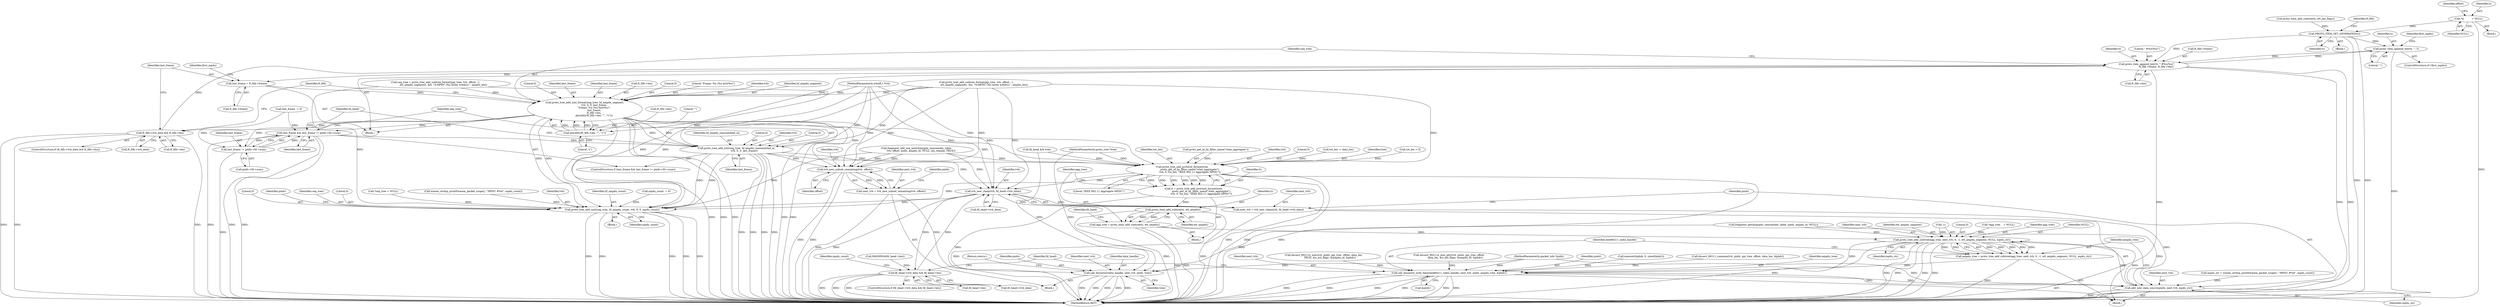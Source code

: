digraph "0_wireshark_2c13e97d656c1c0ac4d76eb9d307664aae0e0cf7_0@pointer" {
"1000148" [label="(Call,*ti          = NULL)"];
"1000754" [label="(Call,PROTO_ITEM_SET_GENERATED(ti))"];
"1000776" [label="(Call,proto_item_append_text(ti, \",\"))"];
"1000782" [label="(Call,proto_item_append_text(ti, \" #%u(%u)\",\n                        ft_fdh->frame, ft_fdh->len))"];
"1000768" [label="(Call,last_frame = ft_fdh->frame)"];
"1000791" [label="(Call,proto_tree_add_uint_format(seg_tree, hf_ampdu_segment,\n                        tvb, 0, 0, last_frame,\n                        \"Frame: %u (%u byte%s)\",\n                        last_frame,\n                        ft_fdh->len,\n                        plurality(ft_fdh->len, \"\", \"s\")))"];
"1000760" [label="(Call,ft_fdh->tvb_data && ft_fdh->len)"];
"1000815" [label="(Call,last_frame && last_frame != pinfo->fd->num)"];
"1000824" [label="(Call,proto_tree_add_uint(seg_tree, hf_ampdu_reassembled_in,\n                    tvb, 0, 0, last_frame))"];
"1000843" [label="(Call,proto_tree_add_protocol_format(tree,\n                    proto_get_id_by_filter_name(\"wlan_aggregate\"),\n                    tvb, 0, tot_len, \"IEEE 802.11 Aggregate MPDU\"))"];
"1000841" [label="(Call,ti = proto_tree_add_protocol_format(tree,\n                    proto_get_id_by_filter_name(\"wlan_aggregate\"),\n                    tvb, 0, tot_len, \"IEEE 802.11 Aggregate MPDU\"))"];
"1000853" [label="(Call,proto_item_add_subtree(ti, ett_ampdu))"];
"1000851" [label="(Call,agg_tree = proto_item_add_subtree(ti, ett_ampdu))"];
"1000889" [label="(Call,proto_tree_add_subtree(agg_tree, next_tvb, 0, -1, ett_ampdu_segment, NULL, mpdu_str))"];
"1000887" [label="(Call,ampdu_tree = proto_tree_add_subtree(agg_tree, next_tvb, 0, -1, ett_ampdu_segment, NULL, mpdu_str))"];
"1000898" [label="(Call,call_dissector_with_data(ieee80211_radio_handle, next_tvb, pinfo, ampdu_tree, &phdr))"];
"1000883" [label="(Call,add_new_data_source(pinfo, next_tvb, mpdu_str))"];
"1000878" [label="(Call,tvb_new_chain(tvb, fd_head->tvb_data))"];
"1000860" [label="(Call,fd_head->tvb_data && fd_head->len)"];
"1000876" [label="(Call,next_tvb = tvb_new_chain(tvb, fd_head->tvb_data))"];
"1000910" [label="(Call,proto_tree_add_uint(seg_tree, hf_ampdu_count, tvb, 0, 0, mpdu_count))"];
"1000926" [label="(Call,tvb_new_subset_remaining(tvb, offset))"];
"1000924" [label="(Call,next_tvb = tvb_new_subset_remaining(tvb, offset))"];
"1000941" [label="(Call,call_dissector(data_handle, next_tvb, pinfo, tree))"];
"1000817" [label="(Call,last_frame != pinfo->fd->num)"];
"1000803" [label="(Call,plurality(ft_fdh->len, \"\", \"s\"))"];
"1000150" [label="(Identifier,NULL)"];
"1000869" [label="(Identifier,mpdu_count)"];
"1000912" [label="(Identifier,hf_ampdu_count)"];
"1000755" [label="(Identifier,ti)"];
"1000826" [label="(Identifier,hf_ampdu_reassembled_in)"];
"1000840" [label="(Block,)"];
"1000886" [label="(Identifier,mpdu_str)"];
"1000800" [label="(Call,ft_fdh->len)"];
"1000761" [label="(Call,ft_fdh->tvb_data)"];
"1000891" [label="(Identifier,next_tvb)"];
"1000919" [label="(Identifier,pinfo)"];
"1000942" [label="(Identifier,data_handle)"];
"1000849" [label="(Identifier,tot_len)"];
"1000795" [label="(Literal,0)"];
"1000911" [label="(Identifier,seg_tree)"];
"1000281" [label="(Call,proto_item_add_subtree(ti, ett_ppi_flags))"];
"1000769" [label="(Identifier,last_frame)"];
"1000864" [label="(Call,fd_head->len)"];
"1000784" [label="(Literal,\" #%u(%u)\")"];
"1000773" [label="(ControlStructure,if (!first_mpdu))"];
"1000776" [label="(Call,proto_item_append_text(ti, \",\"))"];
"1000785" [label="(Call,ft_fdh->frame)"];
"1000727" [label="(Call,fragment_get(&ampdu_reassembly_table, pinfo, ampdu_id, NULL))"];
"1000816" [label="(Identifier,last_frame)"];
"1000915" [label="(Literal,0)"];
"1000798" [label="(Literal,\"Frame: %u (%u byte%s)\")"];
"1000829" [label="(Literal,0)"];
"1000901" [label="(Identifier,pinfo)"];
"1000876" [label="(Call,next_tvb = tvb_new_chain(tvb, fd_head->tvb_data))"];
"1000861" [label="(Call,fd_head->tvb_data)"];
"1000793" [label="(Identifier,hf_ampdu_segment)"];
"1000857" [label="(Identifier,fd_head)"];
"1000326" [label="(Call,memset(&phdr, 0, sizeof(phdr)))"];
"1000782" [label="(Call,proto_item_append_text(ti, \" #%u(%u)\",\n                        ft_fdh->frame, ft_fdh->len))"];
"1000931" [label="(Identifier,pinfo)"];
"1000814" [label="(ControlStructure,if (last_frame && last_frame != pinfo->fd->num))"];
"1000676" [label="(Call,PADDING4(fd_head->len))"];
"1000777" [label="(Identifier,ti)"];
"1000927" [label="(Identifier,tvb)"];
"1000824" [label="(Call,proto_tree_add_uint(seg_tree, hf_ampdu_reassembled_in,\n                    tvb, 0, 0, last_frame))"];
"1000136" [label="(Call,*seg_tree = NULL)"];
"1000804" [label="(Call,ft_fdh->len)"];
"1000754" [label="(Call,PROTO_ITEM_SET_GENERATED(ti))"];
"1000945" [label="(Identifier,tree)"];
"1000903" [label="(Call,&phdr)"];
"1000895" [label="(Identifier,ett_ampdu_segment)"];
"1000916" [label="(Identifier,mpdu_count)"];
"1000887" [label="(Call,ampdu_tree = proto_tree_add_subtree(agg_tree, next_tvb, 0, -1, ett_ampdu_segment, NULL, mpdu_str))"];
"1000845" [label="(Call,proto_get_id_by_filter_name(\"wlan_aggregate\"))"];
"1000827" [label="(Identifier,tvb)"];
"1000807" [label="(Literal,\"\")"];
"1000803" [label="(Call,plurality(ft_fdh->len, \"\", \"s\"))"];
"1000867" [label="(Block,)"];
"1000872" [label="(Call,wmem_strdup_printf(wmem_packet_scope(), \"MPDU #%d\", mpdu_count))"];
"1000796" [label="(Literal,0)"];
"1000946" [label="(Return,return;)"];
"1000797" [label="(Identifier,last_frame)"];
"1000126" [label="(Block,)"];
"1000775" [label="(Identifier,first_mpdu)"];
"1000837" [label="(Block,)"];
"1000870" [label="(Call,mpdu_str = wmem_strdup_printf(wmem_packet_scope(), \"MPDU #%d\", mpdu_count))"];
"1000893" [label="(Call,-1)"];
"1000880" [label="(Call,fd_head->tvb_data)"];
"1000148" [label="(Call,*ti          = NULL)"];
"1000944" [label="(Identifier,pinfo)"];
"1000767" [label="(Block,)"];
"1000847" [label="(Identifier,tvb)"];
"1000154" [label="(Identifier,offset)"];
"1000910" [label="(Call,proto_tree_add_uint(seg_tree, hf_ampdu_count, tvb, 0, 0, mpdu_count))"];
"1000833" [label="(Identifier,fd_head)"];
"1000384" [label="(Call,dissect_80211_common(tvb, pinfo, ppi_tree, offset, data_len, &phdr))"];
"1000788" [label="(Call,ft_fdh->len)"];
"1000759" [label="(ControlStructure,if (ft_fdh->tvb_data && ft_fdh->len))"];
"1000848" [label="(Literal,0)"];
"1000778" [label="(Literal,\",\")"];
"1000973" [label="(MethodReturn,RET)"];
"1000892" [label="(Literal,0)"];
"1000913" [label="(Identifier,tvb)"];
"1000799" [label="(Identifier,last_frame)"];
"1000144" [label="(Call,*agg_tree    = NULL)"];
"1000783" [label="(Identifier,ti)"];
"1000377" [label="(Call,tot_len -= data_len)"];
"1000902" [label="(Identifier,ampdu_tree)"];
"1000890" [label="(Identifier,agg_tree)"];
"1000764" [label="(Call,ft_fdh->len)"];
"1000943" [label="(Identifier,next_tvb)"];
"1000925" [label="(Identifier,next_tvb)"];
"1000888" [label="(Identifier,ampdu_tree)"];
"1000125" [label="(MethodParameterIn,proto_tree *tree)"];
"1000900" [label="(Identifier,next_tvb)"];
"1000817" [label="(Call,last_frame != pinfo->fd->num)"];
"1000850" [label="(Literal,\"IEEE 802.11 Aggregate MPDU\")"];
"1000842" [label="(Identifier,ti)"];
"1000844" [label="(Identifier,tree)"];
"1000123" [label="(MethodParameterIn,tvbuff_t *tvb)"];
"1000853" [label="(Call,proto_item_add_subtree(ti, ett_ampdu))"];
"1000825" [label="(Identifier,seg_tree)"];
"1000394" [label="(Call,dissect_80211n_mac(tvb, pinfo, ppi_tree, offset, data_len,\n                TRUE, &n_ext_flags, &ampdu_id, &phdr))"];
"1000792" [label="(Identifier,seg_tree)"];
"1000743" [label="(Call,proto_tree_add_subtree_format(ppi_tree, tvb, offset, -1,\n                    ett_ampdu_segments, &ti, \"A-MPDU (%u bytes w/hdrs):\", ampdu_len))"];
"1000897" [label="(Identifier,mpdu_str)"];
"1000877" [label="(Identifier,next_tvb)"];
"1000883" [label="(Call,add_new_data_source(pinfo, next_tvb, mpdu_str))"];
"1000923" [label="(Block,)"];
"1000889" [label="(Call,proto_tree_add_subtree(agg_tree, next_tvb, 0, -1, ett_ampdu_segment, NULL, mpdu_str))"];
"1000854" [label="(Identifier,ti)"];
"1000741" [label="(Call,seg_tree = proto_tree_add_subtree_format(ppi_tree, tvb, offset, -1,\n                    ett_ampdu_segments, &ti, \"A-MPDU (%u bytes w/hdrs):\", ampdu_len))"];
"1000896" [label="(Identifier,NULL)"];
"1000830" [label="(Identifier,last_frame)"];
"1000899" [label="(Identifier,ieee80211_radio_handle)"];
"1000770" [label="(Call,ft_fdh->frame)"];
"1000885" [label="(Identifier,next_tvb)"];
"1000409" [label="(Call,dissect_80211n_mac_phy(tvb, pinfo, ppi_tree, offset,\n                data_len, &n_ext_flags, &ampdu_id, &phdr))"];
"1000768" [label="(Call,last_frame = ft_fdh->frame)"];
"1000794" [label="(Identifier,tvb)"];
"1000878" [label="(Call,tvb_new_chain(tvb, fd_head->tvb_data))"];
"1000818" [label="(Identifier,last_frame)"];
"1000780" [label="(Identifier,first_mpdu)"];
"1000928" [label="(Identifier,offset)"];
"1000810" [label="(Identifier,ft_fdh)"];
"1000819" [label="(Call,pinfo->fd->num)"];
"1000884" [label="(Identifier,pinfo)"];
"1000859" [label="(ControlStructure,if (fd_head->tvb_data && fd_head->len))"];
"1000710" [label="(Call,fragment_add_seq_next(&ampdu_reassembly_table,\n            tvb, offset, pinfo, ampdu_id, NULL, len_remain, TRUE))"];
"1000852" [label="(Identifier,agg_tree)"];
"1000843" [label="(Call,proto_tree_add_protocol_format(tree,\n                    proto_get_id_by_filter_name(\"wlan_aggregate\"),\n                    tvb, 0, tot_len, \"IEEE 802.11 Aggregate MPDU\"))"];
"1000851" [label="(Call,agg_tree = proto_item_add_subtree(ti, ett_ampdu))"];
"1000737" [label="(Block,)"];
"1000941" [label="(Call,call_dissector(data_handle, next_tvb, pinfo, tree))"];
"1000179" [label="(Call,mpdu_count  = 0)"];
"1000914" [label="(Literal,0)"];
"1000828" [label="(Literal,0)"];
"1000734" [label="(Call,fd_head && tree)"];
"1000924" [label="(Call,next_tvb = tvb_new_subset_remaining(tvb, offset))"];
"1000906" [label="(Identifier,fd_head)"];
"1000760" [label="(Call,ft_fdh->tvb_data && ft_fdh->len)"];
"1000879" [label="(Identifier,tvb)"];
"1000149" [label="(Identifier,ti)"];
"1000841" [label="(Call,ti = proto_tree_add_protocol_format(tree,\n                    proto_get_id_by_filter_name(\"wlan_aggregate\"),\n                    tvb, 0, tot_len, \"IEEE 802.11 Aggregate MPDU\"))"];
"1000926" [label="(Call,tvb_new_subset_remaining(tvb, offset))"];
"1000860" [label="(Call,fd_head->tvb_data && fd_head->len)"];
"1000124" [label="(MethodParameterIn,packet_info *pinfo)"];
"1000791" [label="(Call,proto_tree_add_uint_format(seg_tree, hf_ampdu_segment,\n                        tvb, 0, 0, last_frame,\n                        \"Frame: %u (%u byte%s)\",\n                        last_frame,\n                        ft_fdh->len,\n                        plurality(ft_fdh->len, \"\", \"s\")))"];
"1000757" [label="(Identifier,ft_fdh)"];
"1000188" [label="(Call,last_frame  = 0)"];
"1000855" [label="(Identifier,ett_ampdu)"];
"1000898" [label="(Call,call_dissector_with_data(ieee80211_radio_handle, next_tvb, pinfo, ampdu_tree, &phdr))"];
"1000815" [label="(Call,last_frame && last_frame != pinfo->fd->num)"];
"1000359" [label="(Call,tot_len > 0)"];
"1000808" [label="(Literal,\"s\")"];
"1000148" -> "1000126"  [label="AST: "];
"1000148" -> "1000150"  [label="CFG: "];
"1000149" -> "1000148"  [label="AST: "];
"1000150" -> "1000148"  [label="AST: "];
"1000154" -> "1000148"  [label="CFG: "];
"1000148" -> "1000973"  [label="DDG: "];
"1000148" -> "1000754"  [label="DDG: "];
"1000754" -> "1000737"  [label="AST: "];
"1000754" -> "1000755"  [label="CFG: "];
"1000755" -> "1000754"  [label="AST: "];
"1000757" -> "1000754"  [label="CFG: "];
"1000754" -> "1000973"  [label="DDG: "];
"1000754" -> "1000973"  [label="DDG: "];
"1000281" -> "1000754"  [label="DDG: "];
"1000754" -> "1000776"  [label="DDG: "];
"1000754" -> "1000782"  [label="DDG: "];
"1000776" -> "1000773"  [label="AST: "];
"1000776" -> "1000778"  [label="CFG: "];
"1000777" -> "1000776"  [label="AST: "];
"1000778" -> "1000776"  [label="AST: "];
"1000780" -> "1000776"  [label="CFG: "];
"1000776" -> "1000973"  [label="DDG: "];
"1000782" -> "1000776"  [label="DDG: "];
"1000776" -> "1000782"  [label="DDG: "];
"1000782" -> "1000767"  [label="AST: "];
"1000782" -> "1000788"  [label="CFG: "];
"1000783" -> "1000782"  [label="AST: "];
"1000784" -> "1000782"  [label="AST: "];
"1000785" -> "1000782"  [label="AST: "];
"1000788" -> "1000782"  [label="AST: "];
"1000792" -> "1000782"  [label="CFG: "];
"1000782" -> "1000973"  [label="DDG: "];
"1000782" -> "1000973"  [label="DDG: "];
"1000782" -> "1000973"  [label="DDG: "];
"1000782" -> "1000768"  [label="DDG: "];
"1000760" -> "1000782"  [label="DDG: "];
"1000782" -> "1000803"  [label="DDG: "];
"1000768" -> "1000767"  [label="AST: "];
"1000768" -> "1000770"  [label="CFG: "];
"1000769" -> "1000768"  [label="AST: "];
"1000770" -> "1000768"  [label="AST: "];
"1000775" -> "1000768"  [label="CFG: "];
"1000768" -> "1000791"  [label="DDG: "];
"1000791" -> "1000767"  [label="AST: "];
"1000791" -> "1000803"  [label="CFG: "];
"1000792" -> "1000791"  [label="AST: "];
"1000793" -> "1000791"  [label="AST: "];
"1000794" -> "1000791"  [label="AST: "];
"1000795" -> "1000791"  [label="AST: "];
"1000796" -> "1000791"  [label="AST: "];
"1000797" -> "1000791"  [label="AST: "];
"1000798" -> "1000791"  [label="AST: "];
"1000799" -> "1000791"  [label="AST: "];
"1000800" -> "1000791"  [label="AST: "];
"1000803" -> "1000791"  [label="AST: "];
"1000810" -> "1000791"  [label="CFG: "];
"1000791" -> "1000973"  [label="DDG: "];
"1000791" -> "1000973"  [label="DDG: "];
"1000791" -> "1000973"  [label="DDG: "];
"1000791" -> "1000973"  [label="DDG: "];
"1000791" -> "1000973"  [label="DDG: "];
"1000791" -> "1000760"  [label="DDG: "];
"1000741" -> "1000791"  [label="DDG: "];
"1000743" -> "1000791"  [label="DDG: "];
"1000123" -> "1000791"  [label="DDG: "];
"1000803" -> "1000791"  [label="DDG: "];
"1000803" -> "1000791"  [label="DDG: "];
"1000803" -> "1000791"  [label="DDG: "];
"1000791" -> "1000815"  [label="DDG: "];
"1000791" -> "1000817"  [label="DDG: "];
"1000791" -> "1000824"  [label="DDG: "];
"1000791" -> "1000824"  [label="DDG: "];
"1000791" -> "1000843"  [label="DDG: "];
"1000791" -> "1000878"  [label="DDG: "];
"1000791" -> "1000910"  [label="DDG: "];
"1000791" -> "1000910"  [label="DDG: "];
"1000791" -> "1000926"  [label="DDG: "];
"1000760" -> "1000759"  [label="AST: "];
"1000760" -> "1000761"  [label="CFG: "];
"1000760" -> "1000764"  [label="CFG: "];
"1000761" -> "1000760"  [label="AST: "];
"1000764" -> "1000760"  [label="AST: "];
"1000769" -> "1000760"  [label="CFG: "];
"1000810" -> "1000760"  [label="CFG: "];
"1000760" -> "1000973"  [label="DDG: "];
"1000760" -> "1000973"  [label="DDG: "];
"1000760" -> "1000973"  [label="DDG: "];
"1000815" -> "1000814"  [label="AST: "];
"1000815" -> "1000816"  [label="CFG: "];
"1000815" -> "1000817"  [label="CFG: "];
"1000816" -> "1000815"  [label="AST: "];
"1000817" -> "1000815"  [label="AST: "];
"1000825" -> "1000815"  [label="CFG: "];
"1000833" -> "1000815"  [label="CFG: "];
"1000815" -> "1000973"  [label="DDG: "];
"1000815" -> "1000973"  [label="DDG: "];
"1000815" -> "1000973"  [label="DDG: "];
"1000817" -> "1000815"  [label="DDG: "];
"1000817" -> "1000815"  [label="DDG: "];
"1000188" -> "1000815"  [label="DDG: "];
"1000815" -> "1000824"  [label="DDG: "];
"1000824" -> "1000814"  [label="AST: "];
"1000824" -> "1000830"  [label="CFG: "];
"1000825" -> "1000824"  [label="AST: "];
"1000826" -> "1000824"  [label="AST: "];
"1000827" -> "1000824"  [label="AST: "];
"1000828" -> "1000824"  [label="AST: "];
"1000829" -> "1000824"  [label="AST: "];
"1000830" -> "1000824"  [label="AST: "];
"1000833" -> "1000824"  [label="CFG: "];
"1000824" -> "1000973"  [label="DDG: "];
"1000824" -> "1000973"  [label="DDG: "];
"1000824" -> "1000973"  [label="DDG: "];
"1000824" -> "1000973"  [label="DDG: "];
"1000741" -> "1000824"  [label="DDG: "];
"1000743" -> "1000824"  [label="DDG: "];
"1000123" -> "1000824"  [label="DDG: "];
"1000824" -> "1000843"  [label="DDG: "];
"1000824" -> "1000878"  [label="DDG: "];
"1000824" -> "1000910"  [label="DDG: "];
"1000824" -> "1000910"  [label="DDG: "];
"1000824" -> "1000926"  [label="DDG: "];
"1000843" -> "1000841"  [label="AST: "];
"1000843" -> "1000850"  [label="CFG: "];
"1000844" -> "1000843"  [label="AST: "];
"1000845" -> "1000843"  [label="AST: "];
"1000847" -> "1000843"  [label="AST: "];
"1000848" -> "1000843"  [label="AST: "];
"1000849" -> "1000843"  [label="AST: "];
"1000850" -> "1000843"  [label="AST: "];
"1000841" -> "1000843"  [label="CFG: "];
"1000843" -> "1000973"  [label="DDG: "];
"1000843" -> "1000973"  [label="DDG: "];
"1000843" -> "1000973"  [label="DDG: "];
"1000843" -> "1000841"  [label="DDG: "];
"1000843" -> "1000841"  [label="DDG: "];
"1000843" -> "1000841"  [label="DDG: "];
"1000843" -> "1000841"  [label="DDG: "];
"1000843" -> "1000841"  [label="DDG: "];
"1000843" -> "1000841"  [label="DDG: "];
"1000734" -> "1000843"  [label="DDG: "];
"1000125" -> "1000843"  [label="DDG: "];
"1000845" -> "1000843"  [label="DDG: "];
"1000743" -> "1000843"  [label="DDG: "];
"1000710" -> "1000843"  [label="DDG: "];
"1000123" -> "1000843"  [label="DDG: "];
"1000359" -> "1000843"  [label="DDG: "];
"1000377" -> "1000843"  [label="DDG: "];
"1000843" -> "1000878"  [label="DDG: "];
"1000843" -> "1000910"  [label="DDG: "];
"1000841" -> "1000840"  [label="AST: "];
"1000842" -> "1000841"  [label="AST: "];
"1000852" -> "1000841"  [label="CFG: "];
"1000841" -> "1000973"  [label="DDG: "];
"1000841" -> "1000853"  [label="DDG: "];
"1000853" -> "1000851"  [label="AST: "];
"1000853" -> "1000855"  [label="CFG: "];
"1000854" -> "1000853"  [label="AST: "];
"1000855" -> "1000853"  [label="AST: "];
"1000851" -> "1000853"  [label="CFG: "];
"1000853" -> "1000973"  [label="DDG: "];
"1000853" -> "1000973"  [label="DDG: "];
"1000853" -> "1000851"  [label="DDG: "];
"1000853" -> "1000851"  [label="DDG: "];
"1000851" -> "1000840"  [label="AST: "];
"1000852" -> "1000851"  [label="AST: "];
"1000857" -> "1000851"  [label="CFG: "];
"1000851" -> "1000973"  [label="DDG: "];
"1000851" -> "1000973"  [label="DDG: "];
"1000851" -> "1000889"  [label="DDG: "];
"1000889" -> "1000887"  [label="AST: "];
"1000889" -> "1000897"  [label="CFG: "];
"1000890" -> "1000889"  [label="AST: "];
"1000891" -> "1000889"  [label="AST: "];
"1000892" -> "1000889"  [label="AST: "];
"1000893" -> "1000889"  [label="AST: "];
"1000895" -> "1000889"  [label="AST: "];
"1000896" -> "1000889"  [label="AST: "];
"1000897" -> "1000889"  [label="AST: "];
"1000887" -> "1000889"  [label="CFG: "];
"1000889" -> "1000973"  [label="DDG: "];
"1000889" -> "1000973"  [label="DDG: "];
"1000889" -> "1000973"  [label="DDG: "];
"1000889" -> "1000973"  [label="DDG: "];
"1000889" -> "1000973"  [label="DDG: "];
"1000889" -> "1000887"  [label="DDG: "];
"1000889" -> "1000887"  [label="DDG: "];
"1000889" -> "1000887"  [label="DDG: "];
"1000889" -> "1000887"  [label="DDG: "];
"1000889" -> "1000887"  [label="DDG: "];
"1000889" -> "1000887"  [label="DDG: "];
"1000889" -> "1000887"  [label="DDG: "];
"1000144" -> "1000889"  [label="DDG: "];
"1000883" -> "1000889"  [label="DDG: "];
"1000883" -> "1000889"  [label="DDG: "];
"1000893" -> "1000889"  [label="DDG: "];
"1000727" -> "1000889"  [label="DDG: "];
"1000889" -> "1000898"  [label="DDG: "];
"1000887" -> "1000867"  [label="AST: "];
"1000888" -> "1000887"  [label="AST: "];
"1000899" -> "1000887"  [label="CFG: "];
"1000887" -> "1000973"  [label="DDG: "];
"1000887" -> "1000898"  [label="DDG: "];
"1000898" -> "1000867"  [label="AST: "];
"1000898" -> "1000903"  [label="CFG: "];
"1000899" -> "1000898"  [label="AST: "];
"1000900" -> "1000898"  [label="AST: "];
"1000901" -> "1000898"  [label="AST: "];
"1000902" -> "1000898"  [label="AST: "];
"1000903" -> "1000898"  [label="AST: "];
"1000906" -> "1000898"  [label="CFG: "];
"1000898" -> "1000973"  [label="DDG: "];
"1000898" -> "1000973"  [label="DDG: "];
"1000898" -> "1000973"  [label="DDG: "];
"1000898" -> "1000973"  [label="DDG: "];
"1000898" -> "1000973"  [label="DDG: "];
"1000898" -> "1000973"  [label="DDG: "];
"1000898" -> "1000883"  [label="DDG: "];
"1000883" -> "1000898"  [label="DDG: "];
"1000124" -> "1000898"  [label="DDG: "];
"1000394" -> "1000898"  [label="DDG: "];
"1000384" -> "1000898"  [label="DDG: "];
"1000326" -> "1000898"  [label="DDG: "];
"1000409" -> "1000898"  [label="DDG: "];
"1000883" -> "1000867"  [label="AST: "];
"1000883" -> "1000886"  [label="CFG: "];
"1000884" -> "1000883"  [label="AST: "];
"1000885" -> "1000883"  [label="AST: "];
"1000886" -> "1000883"  [label="AST: "];
"1000888" -> "1000883"  [label="CFG: "];
"1000883" -> "1000973"  [label="DDG: "];
"1000727" -> "1000883"  [label="DDG: "];
"1000124" -> "1000883"  [label="DDG: "];
"1000876" -> "1000883"  [label="DDG: "];
"1000870" -> "1000883"  [label="DDG: "];
"1000878" -> "1000876"  [label="AST: "];
"1000878" -> "1000880"  [label="CFG: "];
"1000879" -> "1000878"  [label="AST: "];
"1000880" -> "1000878"  [label="AST: "];
"1000876" -> "1000878"  [label="CFG: "];
"1000878" -> "1000973"  [label="DDG: "];
"1000878" -> "1000860"  [label="DDG: "];
"1000878" -> "1000876"  [label="DDG: "];
"1000878" -> "1000876"  [label="DDG: "];
"1000743" -> "1000878"  [label="DDG: "];
"1000710" -> "1000878"  [label="DDG: "];
"1000123" -> "1000878"  [label="DDG: "];
"1000860" -> "1000878"  [label="DDG: "];
"1000878" -> "1000910"  [label="DDG: "];
"1000860" -> "1000859"  [label="AST: "];
"1000860" -> "1000861"  [label="CFG: "];
"1000860" -> "1000864"  [label="CFG: "];
"1000861" -> "1000860"  [label="AST: "];
"1000864" -> "1000860"  [label="AST: "];
"1000869" -> "1000860"  [label="CFG: "];
"1000906" -> "1000860"  [label="CFG: "];
"1000860" -> "1000973"  [label="DDG: "];
"1000860" -> "1000973"  [label="DDG: "];
"1000860" -> "1000973"  [label="DDG: "];
"1000676" -> "1000860"  [label="DDG: "];
"1000876" -> "1000867"  [label="AST: "];
"1000877" -> "1000876"  [label="AST: "];
"1000884" -> "1000876"  [label="CFG: "];
"1000876" -> "1000973"  [label="DDG: "];
"1000910" -> "1000837"  [label="AST: "];
"1000910" -> "1000916"  [label="CFG: "];
"1000911" -> "1000910"  [label="AST: "];
"1000912" -> "1000910"  [label="AST: "];
"1000913" -> "1000910"  [label="AST: "];
"1000914" -> "1000910"  [label="AST: "];
"1000915" -> "1000910"  [label="AST: "];
"1000916" -> "1000910"  [label="AST: "];
"1000919" -> "1000910"  [label="CFG: "];
"1000910" -> "1000973"  [label="DDG: "];
"1000910" -> "1000973"  [label="DDG: "];
"1000910" -> "1000973"  [label="DDG: "];
"1000910" -> "1000973"  [label="DDG: "];
"1000910" -> "1000973"  [label="DDG: "];
"1000741" -> "1000910"  [label="DDG: "];
"1000136" -> "1000910"  [label="DDG: "];
"1000743" -> "1000910"  [label="DDG: "];
"1000710" -> "1000910"  [label="DDG: "];
"1000123" -> "1000910"  [label="DDG: "];
"1000179" -> "1000910"  [label="DDG: "];
"1000872" -> "1000910"  [label="DDG: "];
"1000926" -> "1000924"  [label="AST: "];
"1000926" -> "1000928"  [label="CFG: "];
"1000927" -> "1000926"  [label="AST: "];
"1000928" -> "1000926"  [label="AST: "];
"1000924" -> "1000926"  [label="CFG: "];
"1000926" -> "1000973"  [label="DDG: "];
"1000926" -> "1000973"  [label="DDG: "];
"1000926" -> "1000924"  [label="DDG: "];
"1000926" -> "1000924"  [label="DDG: "];
"1000743" -> "1000926"  [label="DDG: "];
"1000743" -> "1000926"  [label="DDG: "];
"1000710" -> "1000926"  [label="DDG: "];
"1000710" -> "1000926"  [label="DDG: "];
"1000123" -> "1000926"  [label="DDG: "];
"1000924" -> "1000923"  [label="AST: "];
"1000925" -> "1000924"  [label="AST: "];
"1000931" -> "1000924"  [label="CFG: "];
"1000924" -> "1000973"  [label="DDG: "];
"1000924" -> "1000941"  [label="DDG: "];
"1000941" -> "1000923"  [label="AST: "];
"1000941" -> "1000945"  [label="CFG: "];
"1000942" -> "1000941"  [label="AST: "];
"1000943" -> "1000941"  [label="AST: "];
"1000944" -> "1000941"  [label="AST: "];
"1000945" -> "1000941"  [label="AST: "];
"1000946" -> "1000941"  [label="CFG: "];
"1000941" -> "1000973"  [label="DDG: "];
"1000941" -> "1000973"  [label="DDG: "];
"1000941" -> "1000973"  [label="DDG: "];
"1000941" -> "1000973"  [label="DDG: "];
"1000941" -> "1000973"  [label="DDG: "];
"1000727" -> "1000941"  [label="DDG: "];
"1000124" -> "1000941"  [label="DDG: "];
"1000734" -> "1000941"  [label="DDG: "];
"1000125" -> "1000941"  [label="DDG: "];
"1000817" -> "1000819"  [label="CFG: "];
"1000818" -> "1000817"  [label="AST: "];
"1000819" -> "1000817"  [label="AST: "];
"1000817" -> "1000973"  [label="DDG: "];
"1000188" -> "1000817"  [label="DDG: "];
"1000803" -> "1000808"  [label="CFG: "];
"1000804" -> "1000803"  [label="AST: "];
"1000807" -> "1000803"  [label="AST: "];
"1000808" -> "1000803"  [label="AST: "];
}
